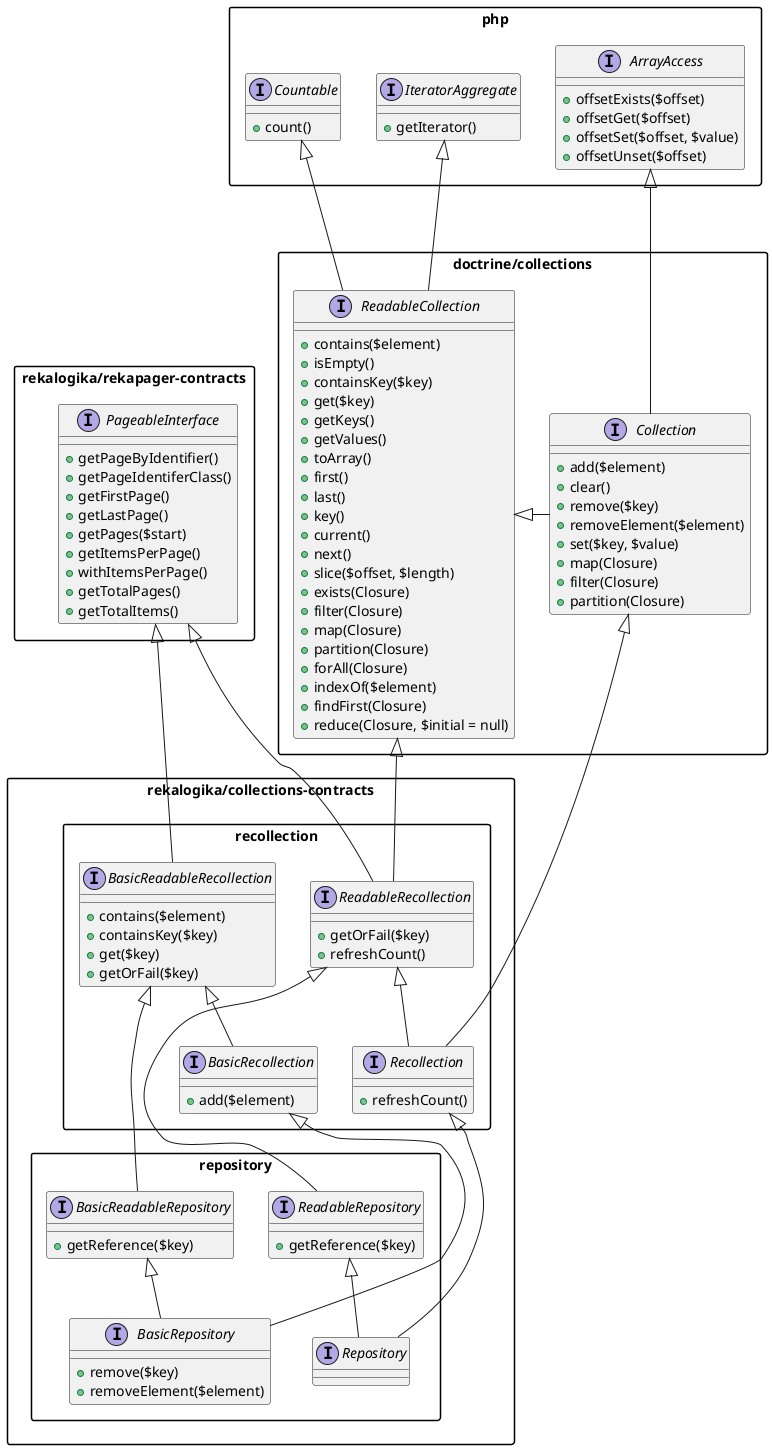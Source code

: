 @startuml collection

skinparam packageStyle rectangle

package php {
    interface ArrayAccess as "ArrayAccess" {
        +offsetExists($offset)
        +offsetGet($offset)
        +offsetSet($offset, $value)
        +offsetUnset($offset)
    }

    interface Countable as "Countable" {
        +count()
    }

    interface IteratorAggregate as "IteratorAggregate" {
        +getIterator()
    }
}

package "doctrine/collections" {
    interface ReadableCollection as "ReadableCollection" {
        +contains($element)
        +isEmpty()
        +containsKey($key)
        +get($key)
        +getKeys()
        +getValues()
        +toArray()
        +first()
        +last()
        +key()
        +current()
        +next()
        +slice($offset, $length)
        +exists(Closure)
        +filter(Closure)
        +map(Closure)
        +partition(Closure)
        +forAll(Closure)
        +indexOf($element)
        +findFirst(Closure)
        +reduce(Closure, $initial = null)
    }

    Countable <|-- ReadableCollection
    IteratorAggregate <|-- ReadableCollection

    interface Collection as "Collection" {
        +add($element)
        +clear()
        +remove($key)
        +removeElement($element)
        +set($key, $value)
        +map(Closure)
        +filter(Closure)
        +partition(Closure)
    }

    ArrayAccess <|--- Collection

    ReadableCollection <|- Collection
}

package "rekalogika/rekapager-contracts" {
    interface PageableInterface {
        +getPageByIdentifier()
        +getPageIdentiferClass()
        +getFirstPage()
        +getLastPage()
        +getPages($start)
        +getItemsPerPage()
        +withItemsPerPage()
        +getTotalPages()
        +getTotalItems()
    }
}

package "rekalogika/collections-contracts" {
    package "recollection" {
        interface ReadableRecollection {
            +getOrFail($key)
            +refreshCount()
        }

        PageableInterface <|-- ReadableRecollection
        ReadableCollection <|-- ReadableRecollection

        interface Recollection {
            +refreshCount()
        }

        ReadableRecollection <|-- Recollection
        Collection <|-- Recollection

        interface BasicReadableRecollection {
            +contains($element)
            +containsKey($key)
            +get($key)
            +getOrFail($key)
        }

        PageableInterface <|-- BasicReadableRecollection

        interface BasicRecollection {
            +add($element)
        }

        BasicReadableRecollection <|-- BasicRecollection
    }

    package "repository" {
        interface BasicReadableRepository {
            +getReference($key)
        }

        BasicReadableRecollection <|--- BasicReadableRepository

        interface BasicRepository {
            +remove($key)
            +removeElement($element)
        }

        BasicReadableRepository <|-- BasicRepository
        BasicRecollection <|-- BasicRepository

        interface ReadableRepository {
            +getReference($key)
        }

        ReadableRecollection <|-- ReadableRepository

        interface Repository {
        }

        ReadableRepository <|-- Repository
        Recollection <|-- Repository
    }
}

@enduml